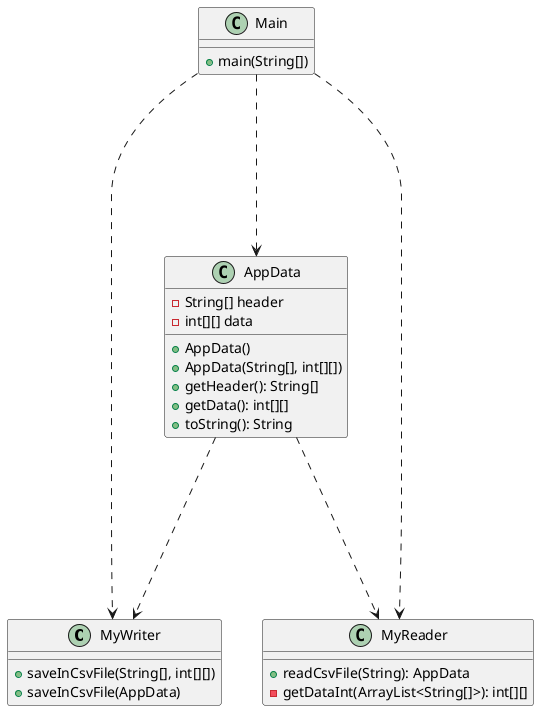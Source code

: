 @startuml
'https://plantuml.com/class-diagram

class MyWriter {
  +saveInCsvFile(String[], int[][])
  +saveInCsvFile(AppData)
}

class MyReader {
  + readCsvFile(String): AppData
  - getDataInt(ArrayList<String[]>): int[][]
}

class AppData {
  -String[] header
  -int[][] data
  +AppData()
  +AppData(String[], int[][])
  +getHeader(): String[]
  +getData(): int[][]
  +toString(): String
}

class Main {
  +main(String[])
}

Main --..> AppData
AppData --..> MyReader
AppData --..> MyWriter
Main --..> MyReader
Main --..> MyWriter

@enduml
